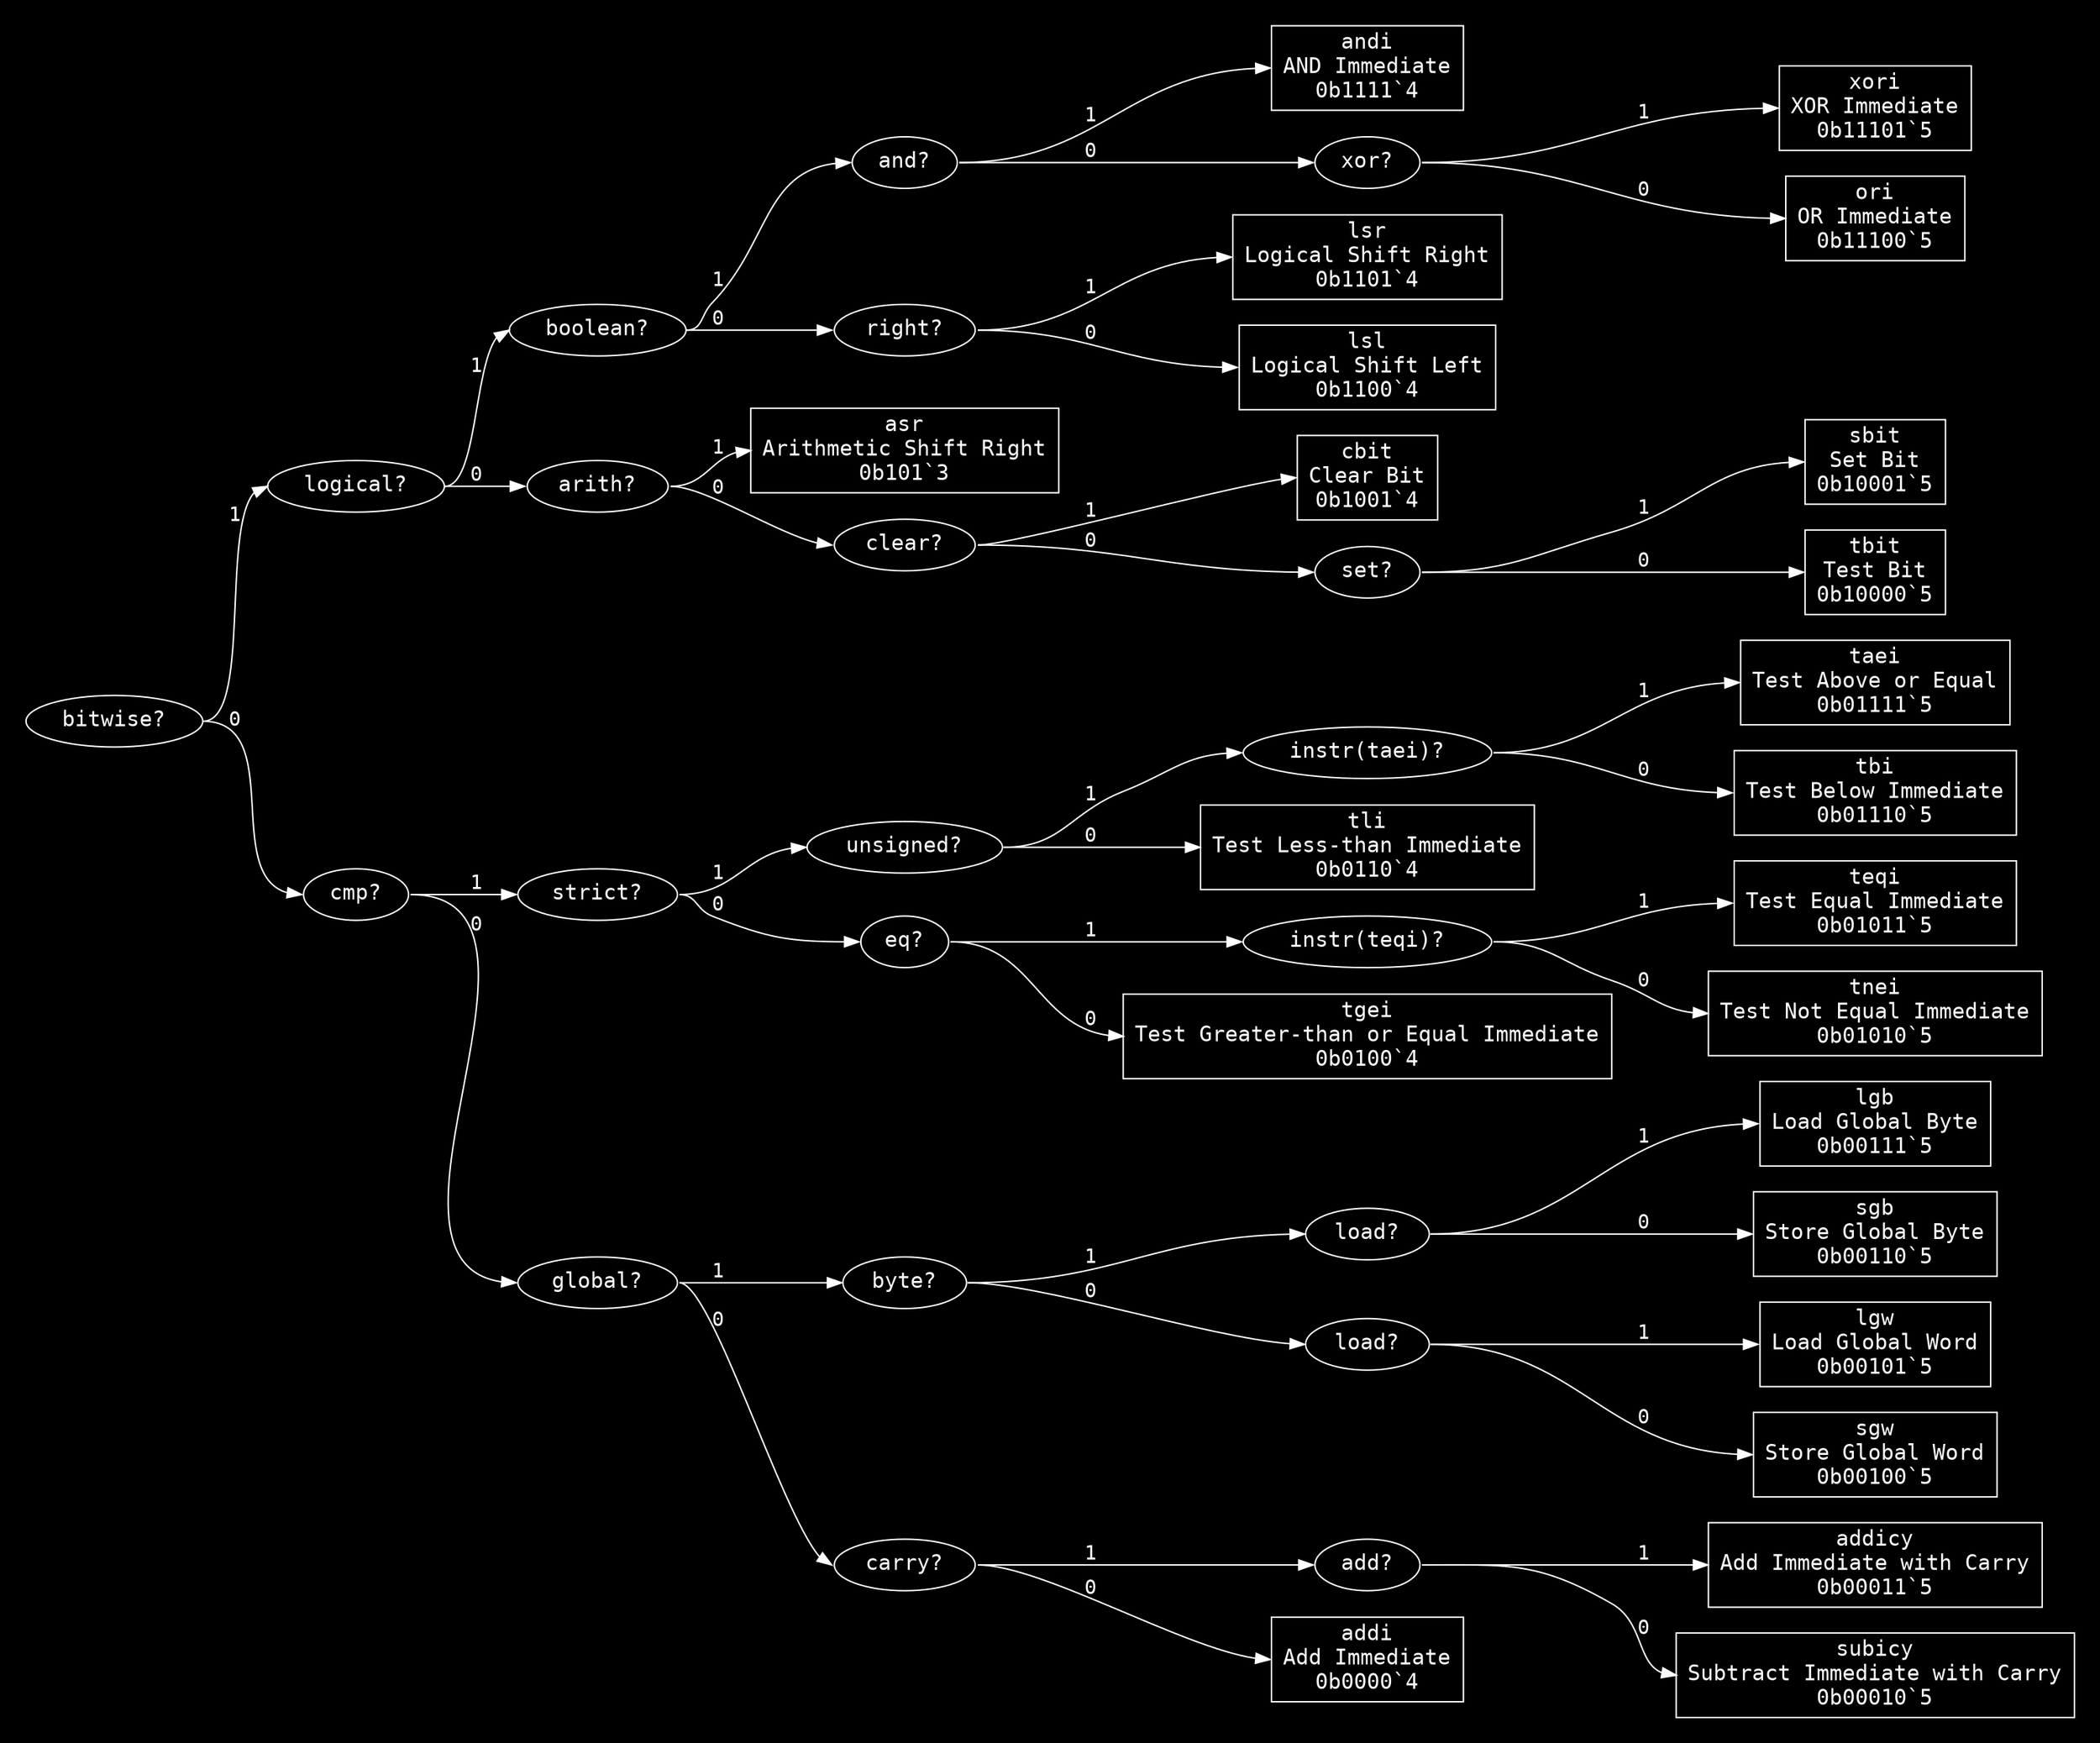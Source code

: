 digraph "Format ri(_)" {
  graph [dpi = 100, bgcolor="#111", fontcolor="white", rankdir=LR, pad="0.25"];
  node [fontname = "Courier", fontsize="15pt", color="white", fontcolor="white"];
  edge [fontname = "Courier", color="white", fontcolor="white"];
  "bitwise_16196687" [label = "bitwise?", shape = ellipse];
  "bitwise_16196687":e -> "logical_5039830":w [label = "1"];
  "bitwise_16196687":e -> "cmp_1283545":w [label = "0"];
  "logical_5039830" [label = "logical?", shape = ellipse];
  "logical_5039830":e -> "boolean_13427020":w [label = "1"];
  "logical_5039830":e -> "arith_9698543":w [label = "0"];
  "boolean_13427020" [label = "boolean?", shape = ellipse];
  "boolean_13427020":e -> "and_9476752":w [label = "1"];
  "boolean_13427020":e -> "right_9450710":w [label = "0"];
  "and_9476752" [label = "and?", shape = ellipse];
  "and_9476752":e -> "andi_12159617":w [label = "1"];
  "and_9476752":e -> "xor_2651879":w [label = "0"];
  "andi_12159617" [label = "andi\nAND Immediate\n0b1111`4", shape = rectangle];
  "xor_2651879" [label = "xor?", shape = ellipse];
  "xor_2651879":e -> "xori_1004432":w [label = "1"];
  "xor_2651879":e -> "ori_10741780":w [label = "0"];
  "xori_1004432" [label = "xori\nXOR Immediate\n0b11101`5", shape = rectangle];
  "ori_10741780" [label = "ori\nOR Immediate\n0b11100`5", shape = rectangle];
  "right_9450710" [label = "right?", shape = ellipse];
  "right_9450710":e -> "lsr_5551459":w [label = "1"];
  "right_9450710":e -> "lsl_933506":w [label = "0"];
  "lsr_5551459" [label = "lsr\nLogical Shift Right\n0b1101`4", shape = rectangle];
  "lsl_933506" [label = "lsl\nLogical Shift Left\n0b1100`4", shape = rectangle];
  "arith_9698543" [label = "arith?", shape = ellipse];
  "arith_9698543":e -> "asr_4658712":w [label = "1"];
  "arith_9698543":e -> "clear_7702689":w [label = "0"];
  "asr_4658712" [label = "asr\nArithmetic Shift Right\n0b101`3", shape = rectangle];
  "clear_7702689" [label = "clear?", shape = ellipse];
  "clear_7702689":e -> "cbit_262815":w [label = "1"];
  "clear_7702689":e -> "set_10387925":w [label = "0"];
  "cbit_262815" [label = "cbit\nClear Bit\n0b1001`4", shape = rectangle];
  "set_10387925" [label = "set?", shape = ellipse];
  "set_10387925":e -> "sbit_16738776":w [label = "1"];
  "set_10387925":e -> "tbit_5372373":w [label = "0"];
  "sbit_16738776" [label = "sbit\nSet Bit\n0b10001`5", shape = rectangle];
  "tbit_5372373" [label = "tbit\nTest Bit\n0b10000`5", shape = rectangle];
  "cmp_1283545" [label = "cmp?", shape = ellipse];
  "cmp_1283545":e -> "strict_12687118":w [label = "1"];
  "cmp_1283545":e -> "global_8409141":w [label = "0"];
  "strict_12687118" [label = "strict?", shape = ellipse];
  "strict_12687118":e -> "unsigned_12772085":w [label = "1"];
  "strict_12687118":e -> "eq_4284105":w [label = "0"];
  "unsigned_12772085" [label = "unsigned?", shape = ellipse];
  "unsigned_12772085":e -> "instr(taei)_9028234":w [label = "1"];
  "unsigned_12772085":e -> "tli_650505":w [label = "0"];
  "instr(taei)_9028234" [label = "instr(taei)?", shape = ellipse];
  "instr(taei)_9028234":e -> "taei_9511866":w [label = "1"];
  "instr(taei)_9028234":e -> "tbi_7859922":w [label = "0"];
  "taei_9511866" [label = "taei\nTest Above or Equal\n0b01111`5", shape = rectangle];
  "tbi_7859922" [label = "tbi\nTest Below Immediate\n0b01110`5", shape = rectangle];
  "tli_650505" [label = "tli\nTest Less-than Immediate\n0b0110`4", shape = rectangle];
  "eq_4284105" [label = "eq?", shape = ellipse];
  "eq_4284105":e -> "instr(teqi)_9290102":w [label = "1"];
  "eq_4284105":e -> "tgei_4329480":w [label = "0"];
  "instr(teqi)_9290102" [label = "instr(teqi)?", shape = ellipse];
  "instr(teqi)_9290102":e -> "teqi_10456661":w [label = "1"];
  "instr(teqi)_9290102":e -> "tnei_12469607":w [label = "0"];
  "teqi_10456661" [label = "teqi\nTest Equal Immediate\n0b01011`5", shape = rectangle];
  "tnei_12469607" [label = "tnei\nTest Not Equal Immediate\n0b01010`5", shape = rectangle];
  "tgei_4329480" [label = "tgei\nTest Greater-than or Equal Immediate\n0b0100`4", shape = rectangle];
  "global_8409141" [label = "global?", shape = ellipse];
  "global_8409141":e -> "byte_11793580":w [label = "1"];
  "global_8409141":e -> "carry_3117734":w [label = "0"];
  "byte_11793580" [label = "byte?", shape = ellipse];
  "byte_11793580":e -> "load_4551929":w [label = "1"];
  "byte_11793580":e -> "load_470839":w [label = "0"];
  "load_4551929" [label = "load?", shape = ellipse];
  "load_4551929":e -> "lgb_856797":w [label = "1"];
  "load_4551929":e -> "sgb_13623431":w [label = "0"];
  "lgb_856797" [label = "lgb\nLoad Global Byte\n0b00111`5", shape = rectangle];
  "sgb_13623431" [label = "sgb\nStore Global Byte\n0b00110`5", shape = rectangle];
  "load_470839" [label = "load?", shape = ellipse];
  "load_470839":e -> "lgw_5872715":w [label = "1"];
  "load_470839":e -> "sgw_3934115":w [label = "0"];
  "lgw_5872715" [label = "lgw\nLoad Global Word\n0b00101`5", shape = rectangle];
  "sgw_3934115" [label = "sgw\nStore Global Word\n0b00100`5", shape = rectangle];
  "carry_3117734" [label = "carry?", shape = ellipse];
  "carry_3117734":e -> "add_2468223":w [label = "1"];
  "carry_3117734":e -> "addi_9690679":w [label = "0"];
  "add_2468223" [label = "add?", shape = ellipse];
  "add_2468223":e -> "addicy_12315327":w [label = "1"];
  "add_2468223":e -> "subicy_2944954":w [label = "0"];
  "addicy_12315327" [label = "addicy\nAdd Immediate with Carry\n0b00011`5", shape = rectangle];
  "subicy_2944954" [label = "subicy\nSubtract Immediate with Carry\n0b00010`5", shape = rectangle];
  "addi_9690679" [label = "addi\nAdd Immediate\n0b0000`4", shape = rectangle];
}
